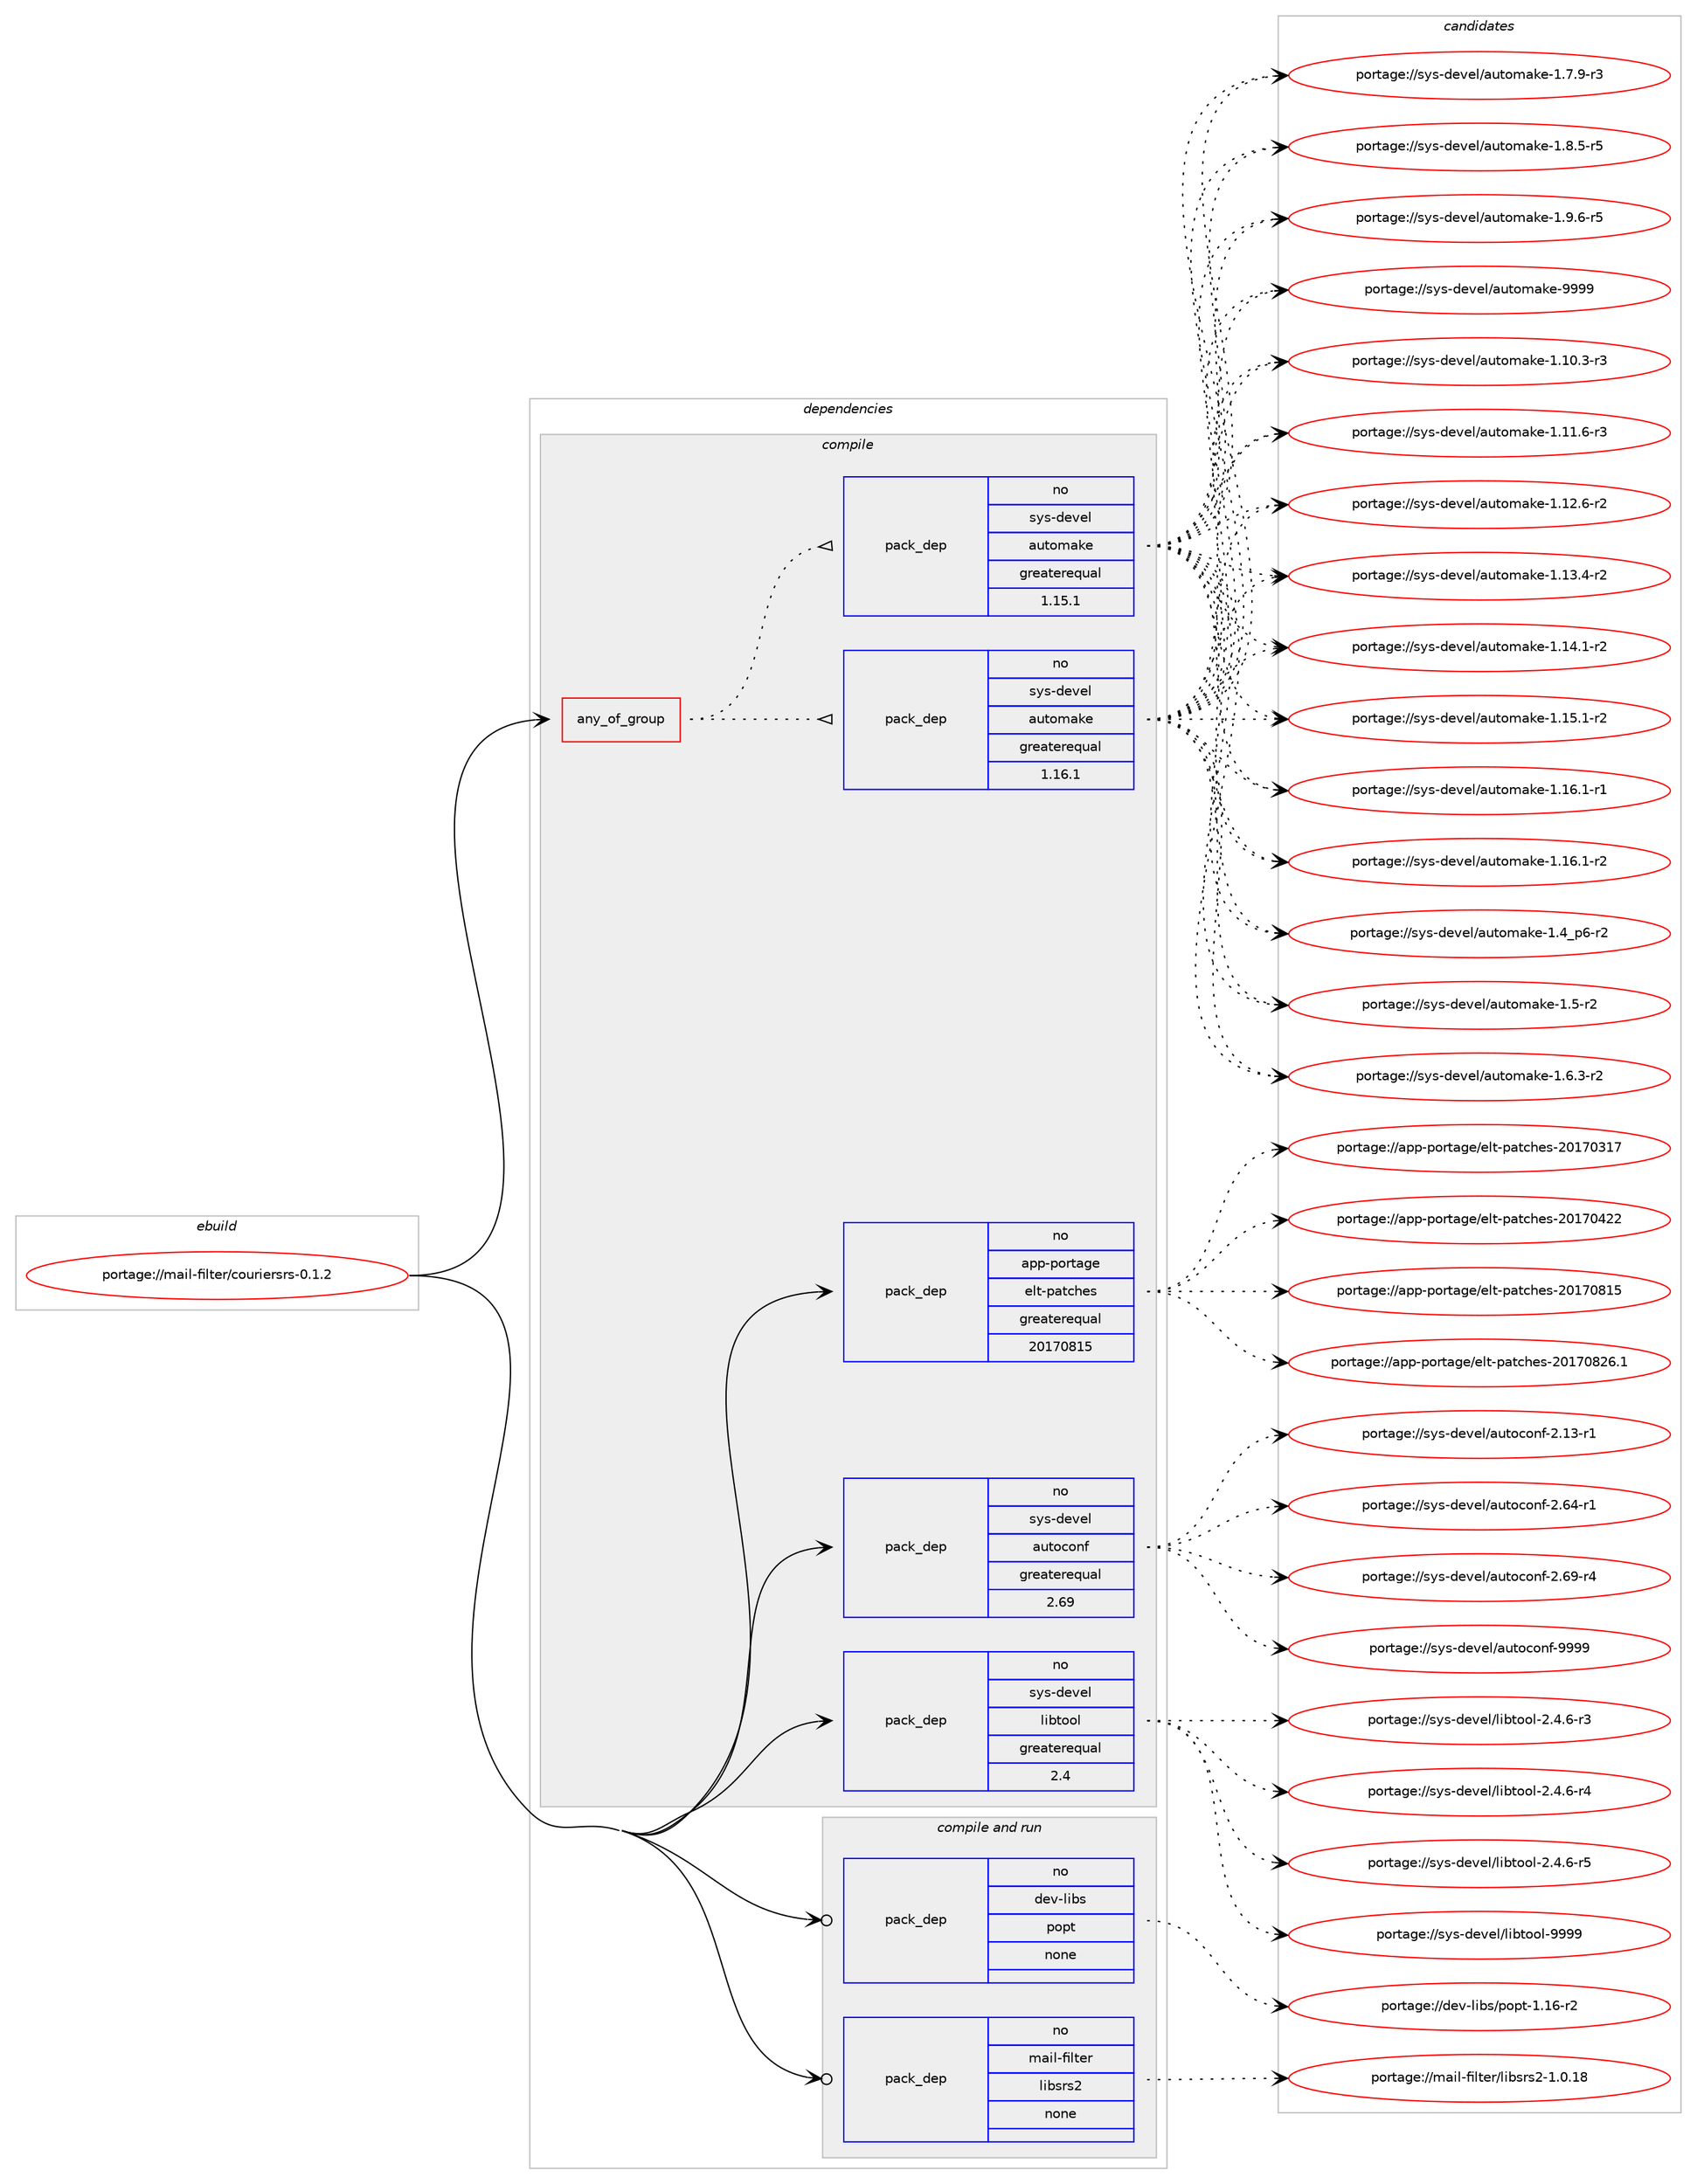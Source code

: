 digraph prolog {

# *************
# Graph options
# *************

newrank=true;
concentrate=true;
compound=true;
graph [rankdir=LR,fontname=Helvetica,fontsize=10,ranksep=1.5];#, ranksep=2.5, nodesep=0.2];
edge  [arrowhead=vee];
node  [fontname=Helvetica,fontsize=10];

# **********
# The ebuild
# **********

subgraph cluster_leftcol {
color=gray;
rank=same;
label=<<i>ebuild</i>>;
id [label="portage://mail-filter/couriersrs-0.1.2", color=red, width=4, href="../mail-filter/couriersrs-0.1.2.svg"];
}

# ****************
# The dependencies
# ****************

subgraph cluster_midcol {
color=gray;
label=<<i>dependencies</i>>;
subgraph cluster_compile {
fillcolor="#eeeeee";
style=filled;
label=<<i>compile</i>>;
subgraph any4789 {
dependency305800 [label=<<TABLE BORDER="0" CELLBORDER="1" CELLSPACING="0" CELLPADDING="4"><TR><TD CELLPADDING="10">any_of_group</TD></TR></TABLE>>, shape=none, color=red];subgraph pack224036 {
dependency305801 [label=<<TABLE BORDER="0" CELLBORDER="1" CELLSPACING="0" CELLPADDING="4" WIDTH="220"><TR><TD ROWSPAN="6" CELLPADDING="30">pack_dep</TD></TR><TR><TD WIDTH="110">no</TD></TR><TR><TD>sys-devel</TD></TR><TR><TD>automake</TD></TR><TR><TD>greaterequal</TD></TR><TR><TD>1.16.1</TD></TR></TABLE>>, shape=none, color=blue];
}
dependency305800:e -> dependency305801:w [weight=20,style="dotted",arrowhead="oinv"];
subgraph pack224037 {
dependency305802 [label=<<TABLE BORDER="0" CELLBORDER="1" CELLSPACING="0" CELLPADDING="4" WIDTH="220"><TR><TD ROWSPAN="6" CELLPADDING="30">pack_dep</TD></TR><TR><TD WIDTH="110">no</TD></TR><TR><TD>sys-devel</TD></TR><TR><TD>automake</TD></TR><TR><TD>greaterequal</TD></TR><TR><TD>1.15.1</TD></TR></TABLE>>, shape=none, color=blue];
}
dependency305800:e -> dependency305802:w [weight=20,style="dotted",arrowhead="oinv"];
}
id:e -> dependency305800:w [weight=20,style="solid",arrowhead="vee"];
subgraph pack224038 {
dependency305803 [label=<<TABLE BORDER="0" CELLBORDER="1" CELLSPACING="0" CELLPADDING="4" WIDTH="220"><TR><TD ROWSPAN="6" CELLPADDING="30">pack_dep</TD></TR><TR><TD WIDTH="110">no</TD></TR><TR><TD>app-portage</TD></TR><TR><TD>elt-patches</TD></TR><TR><TD>greaterequal</TD></TR><TR><TD>20170815</TD></TR></TABLE>>, shape=none, color=blue];
}
id:e -> dependency305803:w [weight=20,style="solid",arrowhead="vee"];
subgraph pack224039 {
dependency305804 [label=<<TABLE BORDER="0" CELLBORDER="1" CELLSPACING="0" CELLPADDING="4" WIDTH="220"><TR><TD ROWSPAN="6" CELLPADDING="30">pack_dep</TD></TR><TR><TD WIDTH="110">no</TD></TR><TR><TD>sys-devel</TD></TR><TR><TD>autoconf</TD></TR><TR><TD>greaterequal</TD></TR><TR><TD>2.69</TD></TR></TABLE>>, shape=none, color=blue];
}
id:e -> dependency305804:w [weight=20,style="solid",arrowhead="vee"];
subgraph pack224040 {
dependency305805 [label=<<TABLE BORDER="0" CELLBORDER="1" CELLSPACING="0" CELLPADDING="4" WIDTH="220"><TR><TD ROWSPAN="6" CELLPADDING="30">pack_dep</TD></TR><TR><TD WIDTH="110">no</TD></TR><TR><TD>sys-devel</TD></TR><TR><TD>libtool</TD></TR><TR><TD>greaterequal</TD></TR><TR><TD>2.4</TD></TR></TABLE>>, shape=none, color=blue];
}
id:e -> dependency305805:w [weight=20,style="solid",arrowhead="vee"];
}
subgraph cluster_compileandrun {
fillcolor="#eeeeee";
style=filled;
label=<<i>compile and run</i>>;
subgraph pack224041 {
dependency305806 [label=<<TABLE BORDER="0" CELLBORDER="1" CELLSPACING="0" CELLPADDING="4" WIDTH="220"><TR><TD ROWSPAN="6" CELLPADDING="30">pack_dep</TD></TR><TR><TD WIDTH="110">no</TD></TR><TR><TD>dev-libs</TD></TR><TR><TD>popt</TD></TR><TR><TD>none</TD></TR><TR><TD></TD></TR></TABLE>>, shape=none, color=blue];
}
id:e -> dependency305806:w [weight=20,style="solid",arrowhead="odotvee"];
subgraph pack224042 {
dependency305807 [label=<<TABLE BORDER="0" CELLBORDER="1" CELLSPACING="0" CELLPADDING="4" WIDTH="220"><TR><TD ROWSPAN="6" CELLPADDING="30">pack_dep</TD></TR><TR><TD WIDTH="110">no</TD></TR><TR><TD>mail-filter</TD></TR><TR><TD>libsrs2</TD></TR><TR><TD>none</TD></TR><TR><TD></TD></TR></TABLE>>, shape=none, color=blue];
}
id:e -> dependency305807:w [weight=20,style="solid",arrowhead="odotvee"];
}
subgraph cluster_run {
fillcolor="#eeeeee";
style=filled;
label=<<i>run</i>>;
}
}

# **************
# The candidates
# **************

subgraph cluster_choices {
rank=same;
color=gray;
label=<<i>candidates</i>>;

subgraph choice224036 {
color=black;
nodesep=1;
choiceportage11512111545100101118101108479711711611110997107101454946494846514511451 [label="portage://sys-devel/automake-1.10.3-r3", color=red, width=4,href="../sys-devel/automake-1.10.3-r3.svg"];
choiceportage11512111545100101118101108479711711611110997107101454946494946544511451 [label="portage://sys-devel/automake-1.11.6-r3", color=red, width=4,href="../sys-devel/automake-1.11.6-r3.svg"];
choiceportage11512111545100101118101108479711711611110997107101454946495046544511450 [label="portage://sys-devel/automake-1.12.6-r2", color=red, width=4,href="../sys-devel/automake-1.12.6-r2.svg"];
choiceportage11512111545100101118101108479711711611110997107101454946495146524511450 [label="portage://sys-devel/automake-1.13.4-r2", color=red, width=4,href="../sys-devel/automake-1.13.4-r2.svg"];
choiceportage11512111545100101118101108479711711611110997107101454946495246494511450 [label="portage://sys-devel/automake-1.14.1-r2", color=red, width=4,href="../sys-devel/automake-1.14.1-r2.svg"];
choiceportage11512111545100101118101108479711711611110997107101454946495346494511450 [label="portage://sys-devel/automake-1.15.1-r2", color=red, width=4,href="../sys-devel/automake-1.15.1-r2.svg"];
choiceportage11512111545100101118101108479711711611110997107101454946495446494511449 [label="portage://sys-devel/automake-1.16.1-r1", color=red, width=4,href="../sys-devel/automake-1.16.1-r1.svg"];
choiceportage11512111545100101118101108479711711611110997107101454946495446494511450 [label="portage://sys-devel/automake-1.16.1-r2", color=red, width=4,href="../sys-devel/automake-1.16.1-r2.svg"];
choiceportage115121115451001011181011084797117116111109971071014549465295112544511450 [label="portage://sys-devel/automake-1.4_p6-r2", color=red, width=4,href="../sys-devel/automake-1.4_p6-r2.svg"];
choiceportage11512111545100101118101108479711711611110997107101454946534511450 [label="portage://sys-devel/automake-1.5-r2", color=red, width=4,href="../sys-devel/automake-1.5-r2.svg"];
choiceportage115121115451001011181011084797117116111109971071014549465446514511450 [label="portage://sys-devel/automake-1.6.3-r2", color=red, width=4,href="../sys-devel/automake-1.6.3-r2.svg"];
choiceportage115121115451001011181011084797117116111109971071014549465546574511451 [label="portage://sys-devel/automake-1.7.9-r3", color=red, width=4,href="../sys-devel/automake-1.7.9-r3.svg"];
choiceportage115121115451001011181011084797117116111109971071014549465646534511453 [label="portage://sys-devel/automake-1.8.5-r5", color=red, width=4,href="../sys-devel/automake-1.8.5-r5.svg"];
choiceportage115121115451001011181011084797117116111109971071014549465746544511453 [label="portage://sys-devel/automake-1.9.6-r5", color=red, width=4,href="../sys-devel/automake-1.9.6-r5.svg"];
choiceportage115121115451001011181011084797117116111109971071014557575757 [label="portage://sys-devel/automake-9999", color=red, width=4,href="../sys-devel/automake-9999.svg"];
dependency305801:e -> choiceportage11512111545100101118101108479711711611110997107101454946494846514511451:w [style=dotted,weight="100"];
dependency305801:e -> choiceportage11512111545100101118101108479711711611110997107101454946494946544511451:w [style=dotted,weight="100"];
dependency305801:e -> choiceportage11512111545100101118101108479711711611110997107101454946495046544511450:w [style=dotted,weight="100"];
dependency305801:e -> choiceportage11512111545100101118101108479711711611110997107101454946495146524511450:w [style=dotted,weight="100"];
dependency305801:e -> choiceportage11512111545100101118101108479711711611110997107101454946495246494511450:w [style=dotted,weight="100"];
dependency305801:e -> choiceportage11512111545100101118101108479711711611110997107101454946495346494511450:w [style=dotted,weight="100"];
dependency305801:e -> choiceportage11512111545100101118101108479711711611110997107101454946495446494511449:w [style=dotted,weight="100"];
dependency305801:e -> choiceportage11512111545100101118101108479711711611110997107101454946495446494511450:w [style=dotted,weight="100"];
dependency305801:e -> choiceportage115121115451001011181011084797117116111109971071014549465295112544511450:w [style=dotted,weight="100"];
dependency305801:e -> choiceportage11512111545100101118101108479711711611110997107101454946534511450:w [style=dotted,weight="100"];
dependency305801:e -> choiceportage115121115451001011181011084797117116111109971071014549465446514511450:w [style=dotted,weight="100"];
dependency305801:e -> choiceportage115121115451001011181011084797117116111109971071014549465546574511451:w [style=dotted,weight="100"];
dependency305801:e -> choiceportage115121115451001011181011084797117116111109971071014549465646534511453:w [style=dotted,weight="100"];
dependency305801:e -> choiceportage115121115451001011181011084797117116111109971071014549465746544511453:w [style=dotted,weight="100"];
dependency305801:e -> choiceportage115121115451001011181011084797117116111109971071014557575757:w [style=dotted,weight="100"];
}
subgraph choice224037 {
color=black;
nodesep=1;
choiceportage11512111545100101118101108479711711611110997107101454946494846514511451 [label="portage://sys-devel/automake-1.10.3-r3", color=red, width=4,href="../sys-devel/automake-1.10.3-r3.svg"];
choiceportage11512111545100101118101108479711711611110997107101454946494946544511451 [label="portage://sys-devel/automake-1.11.6-r3", color=red, width=4,href="../sys-devel/automake-1.11.6-r3.svg"];
choiceportage11512111545100101118101108479711711611110997107101454946495046544511450 [label="portage://sys-devel/automake-1.12.6-r2", color=red, width=4,href="../sys-devel/automake-1.12.6-r2.svg"];
choiceportage11512111545100101118101108479711711611110997107101454946495146524511450 [label="portage://sys-devel/automake-1.13.4-r2", color=red, width=4,href="../sys-devel/automake-1.13.4-r2.svg"];
choiceportage11512111545100101118101108479711711611110997107101454946495246494511450 [label="portage://sys-devel/automake-1.14.1-r2", color=red, width=4,href="../sys-devel/automake-1.14.1-r2.svg"];
choiceportage11512111545100101118101108479711711611110997107101454946495346494511450 [label="portage://sys-devel/automake-1.15.1-r2", color=red, width=4,href="../sys-devel/automake-1.15.1-r2.svg"];
choiceportage11512111545100101118101108479711711611110997107101454946495446494511449 [label="portage://sys-devel/automake-1.16.1-r1", color=red, width=4,href="../sys-devel/automake-1.16.1-r1.svg"];
choiceportage11512111545100101118101108479711711611110997107101454946495446494511450 [label="portage://sys-devel/automake-1.16.1-r2", color=red, width=4,href="../sys-devel/automake-1.16.1-r2.svg"];
choiceportage115121115451001011181011084797117116111109971071014549465295112544511450 [label="portage://sys-devel/automake-1.4_p6-r2", color=red, width=4,href="../sys-devel/automake-1.4_p6-r2.svg"];
choiceportage11512111545100101118101108479711711611110997107101454946534511450 [label="portage://sys-devel/automake-1.5-r2", color=red, width=4,href="../sys-devel/automake-1.5-r2.svg"];
choiceportage115121115451001011181011084797117116111109971071014549465446514511450 [label="portage://sys-devel/automake-1.6.3-r2", color=red, width=4,href="../sys-devel/automake-1.6.3-r2.svg"];
choiceportage115121115451001011181011084797117116111109971071014549465546574511451 [label="portage://sys-devel/automake-1.7.9-r3", color=red, width=4,href="../sys-devel/automake-1.7.9-r3.svg"];
choiceportage115121115451001011181011084797117116111109971071014549465646534511453 [label="portage://sys-devel/automake-1.8.5-r5", color=red, width=4,href="../sys-devel/automake-1.8.5-r5.svg"];
choiceportage115121115451001011181011084797117116111109971071014549465746544511453 [label="portage://sys-devel/automake-1.9.6-r5", color=red, width=4,href="../sys-devel/automake-1.9.6-r5.svg"];
choiceportage115121115451001011181011084797117116111109971071014557575757 [label="portage://sys-devel/automake-9999", color=red, width=4,href="../sys-devel/automake-9999.svg"];
dependency305802:e -> choiceportage11512111545100101118101108479711711611110997107101454946494846514511451:w [style=dotted,weight="100"];
dependency305802:e -> choiceportage11512111545100101118101108479711711611110997107101454946494946544511451:w [style=dotted,weight="100"];
dependency305802:e -> choiceportage11512111545100101118101108479711711611110997107101454946495046544511450:w [style=dotted,weight="100"];
dependency305802:e -> choiceportage11512111545100101118101108479711711611110997107101454946495146524511450:w [style=dotted,weight="100"];
dependency305802:e -> choiceportage11512111545100101118101108479711711611110997107101454946495246494511450:w [style=dotted,weight="100"];
dependency305802:e -> choiceportage11512111545100101118101108479711711611110997107101454946495346494511450:w [style=dotted,weight="100"];
dependency305802:e -> choiceportage11512111545100101118101108479711711611110997107101454946495446494511449:w [style=dotted,weight="100"];
dependency305802:e -> choiceportage11512111545100101118101108479711711611110997107101454946495446494511450:w [style=dotted,weight="100"];
dependency305802:e -> choiceportage115121115451001011181011084797117116111109971071014549465295112544511450:w [style=dotted,weight="100"];
dependency305802:e -> choiceportage11512111545100101118101108479711711611110997107101454946534511450:w [style=dotted,weight="100"];
dependency305802:e -> choiceportage115121115451001011181011084797117116111109971071014549465446514511450:w [style=dotted,weight="100"];
dependency305802:e -> choiceportage115121115451001011181011084797117116111109971071014549465546574511451:w [style=dotted,weight="100"];
dependency305802:e -> choiceportage115121115451001011181011084797117116111109971071014549465646534511453:w [style=dotted,weight="100"];
dependency305802:e -> choiceportage115121115451001011181011084797117116111109971071014549465746544511453:w [style=dotted,weight="100"];
dependency305802:e -> choiceportage115121115451001011181011084797117116111109971071014557575757:w [style=dotted,weight="100"];
}
subgraph choice224038 {
color=black;
nodesep=1;
choiceportage97112112451121111141169710310147101108116451129711699104101115455048495548514955 [label="portage://app-portage/elt-patches-20170317", color=red, width=4,href="../app-portage/elt-patches-20170317.svg"];
choiceportage97112112451121111141169710310147101108116451129711699104101115455048495548525050 [label="portage://app-portage/elt-patches-20170422", color=red, width=4,href="../app-portage/elt-patches-20170422.svg"];
choiceportage97112112451121111141169710310147101108116451129711699104101115455048495548564953 [label="portage://app-portage/elt-patches-20170815", color=red, width=4,href="../app-portage/elt-patches-20170815.svg"];
choiceportage971121124511211111411697103101471011081164511297116991041011154550484955485650544649 [label="portage://app-portage/elt-patches-20170826.1", color=red, width=4,href="../app-portage/elt-patches-20170826.1.svg"];
dependency305803:e -> choiceportage97112112451121111141169710310147101108116451129711699104101115455048495548514955:w [style=dotted,weight="100"];
dependency305803:e -> choiceportage97112112451121111141169710310147101108116451129711699104101115455048495548525050:w [style=dotted,weight="100"];
dependency305803:e -> choiceportage97112112451121111141169710310147101108116451129711699104101115455048495548564953:w [style=dotted,weight="100"];
dependency305803:e -> choiceportage971121124511211111411697103101471011081164511297116991041011154550484955485650544649:w [style=dotted,weight="100"];
}
subgraph choice224039 {
color=black;
nodesep=1;
choiceportage1151211154510010111810110847971171161119911111010245504649514511449 [label="portage://sys-devel/autoconf-2.13-r1", color=red, width=4,href="../sys-devel/autoconf-2.13-r1.svg"];
choiceportage1151211154510010111810110847971171161119911111010245504654524511449 [label="portage://sys-devel/autoconf-2.64-r1", color=red, width=4,href="../sys-devel/autoconf-2.64-r1.svg"];
choiceportage1151211154510010111810110847971171161119911111010245504654574511452 [label="portage://sys-devel/autoconf-2.69-r4", color=red, width=4,href="../sys-devel/autoconf-2.69-r4.svg"];
choiceportage115121115451001011181011084797117116111991111101024557575757 [label="portage://sys-devel/autoconf-9999", color=red, width=4,href="../sys-devel/autoconf-9999.svg"];
dependency305804:e -> choiceportage1151211154510010111810110847971171161119911111010245504649514511449:w [style=dotted,weight="100"];
dependency305804:e -> choiceportage1151211154510010111810110847971171161119911111010245504654524511449:w [style=dotted,weight="100"];
dependency305804:e -> choiceportage1151211154510010111810110847971171161119911111010245504654574511452:w [style=dotted,weight="100"];
dependency305804:e -> choiceportage115121115451001011181011084797117116111991111101024557575757:w [style=dotted,weight="100"];
}
subgraph choice224040 {
color=black;
nodesep=1;
choiceportage1151211154510010111810110847108105981161111111084550465246544511451 [label="portage://sys-devel/libtool-2.4.6-r3", color=red, width=4,href="../sys-devel/libtool-2.4.6-r3.svg"];
choiceportage1151211154510010111810110847108105981161111111084550465246544511452 [label="portage://sys-devel/libtool-2.4.6-r4", color=red, width=4,href="../sys-devel/libtool-2.4.6-r4.svg"];
choiceportage1151211154510010111810110847108105981161111111084550465246544511453 [label="portage://sys-devel/libtool-2.4.6-r5", color=red, width=4,href="../sys-devel/libtool-2.4.6-r5.svg"];
choiceportage1151211154510010111810110847108105981161111111084557575757 [label="portage://sys-devel/libtool-9999", color=red, width=4,href="../sys-devel/libtool-9999.svg"];
dependency305805:e -> choiceportage1151211154510010111810110847108105981161111111084550465246544511451:w [style=dotted,weight="100"];
dependency305805:e -> choiceportage1151211154510010111810110847108105981161111111084550465246544511452:w [style=dotted,weight="100"];
dependency305805:e -> choiceportage1151211154510010111810110847108105981161111111084550465246544511453:w [style=dotted,weight="100"];
dependency305805:e -> choiceportage1151211154510010111810110847108105981161111111084557575757:w [style=dotted,weight="100"];
}
subgraph choice224041 {
color=black;
nodesep=1;
choiceportage10010111845108105981154711211111211645494649544511450 [label="portage://dev-libs/popt-1.16-r2", color=red, width=4,href="../dev-libs/popt-1.16-r2.svg"];
dependency305806:e -> choiceportage10010111845108105981154711211111211645494649544511450:w [style=dotted,weight="100"];
}
subgraph choice224042 {
color=black;
nodesep=1;
choiceportage109971051084510210510811610111447108105981151141155045494648464956 [label="portage://mail-filter/libsrs2-1.0.18", color=red, width=4,href="../mail-filter/libsrs2-1.0.18.svg"];
dependency305807:e -> choiceportage109971051084510210510811610111447108105981151141155045494648464956:w [style=dotted,weight="100"];
}
}

}
